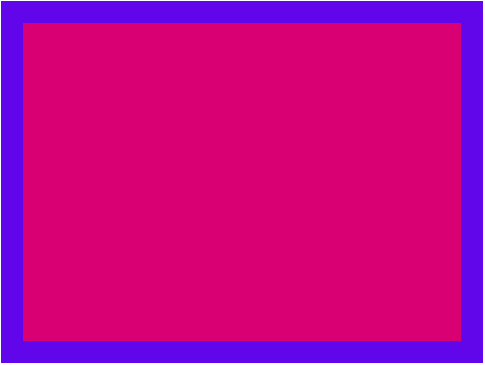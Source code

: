 <mxfile>
    <diagram id="A0qcmxnARGFcvl2PdasE" name="第 1 页">
        <mxGraphModel dx="412" dy="563" grid="1" gridSize="10" guides="1" tooltips="1" connect="1" arrows="1" fold="1" page="1" pageScale="1" pageWidth="827" pageHeight="1169" math="0" shadow="0">
            <root>
                <mxCell id="0"/>
                <mxCell id="1" parent="0"/>
                <mxCell id="47" value="" style="rounded=0;whiteSpace=wrap;html=1;fillColor=#d80073;fontColor=#ffffff;strokeColor=#6105eb;strokeWidth=11;perimeterSpacing=8;" parent="1" vertex="1">
                    <mxGeometry x="50" y="60" width="230" height="170" as="geometry"/>
                </mxCell>
            </root>
        </mxGraphModel>
    </diagram>
</mxfile>